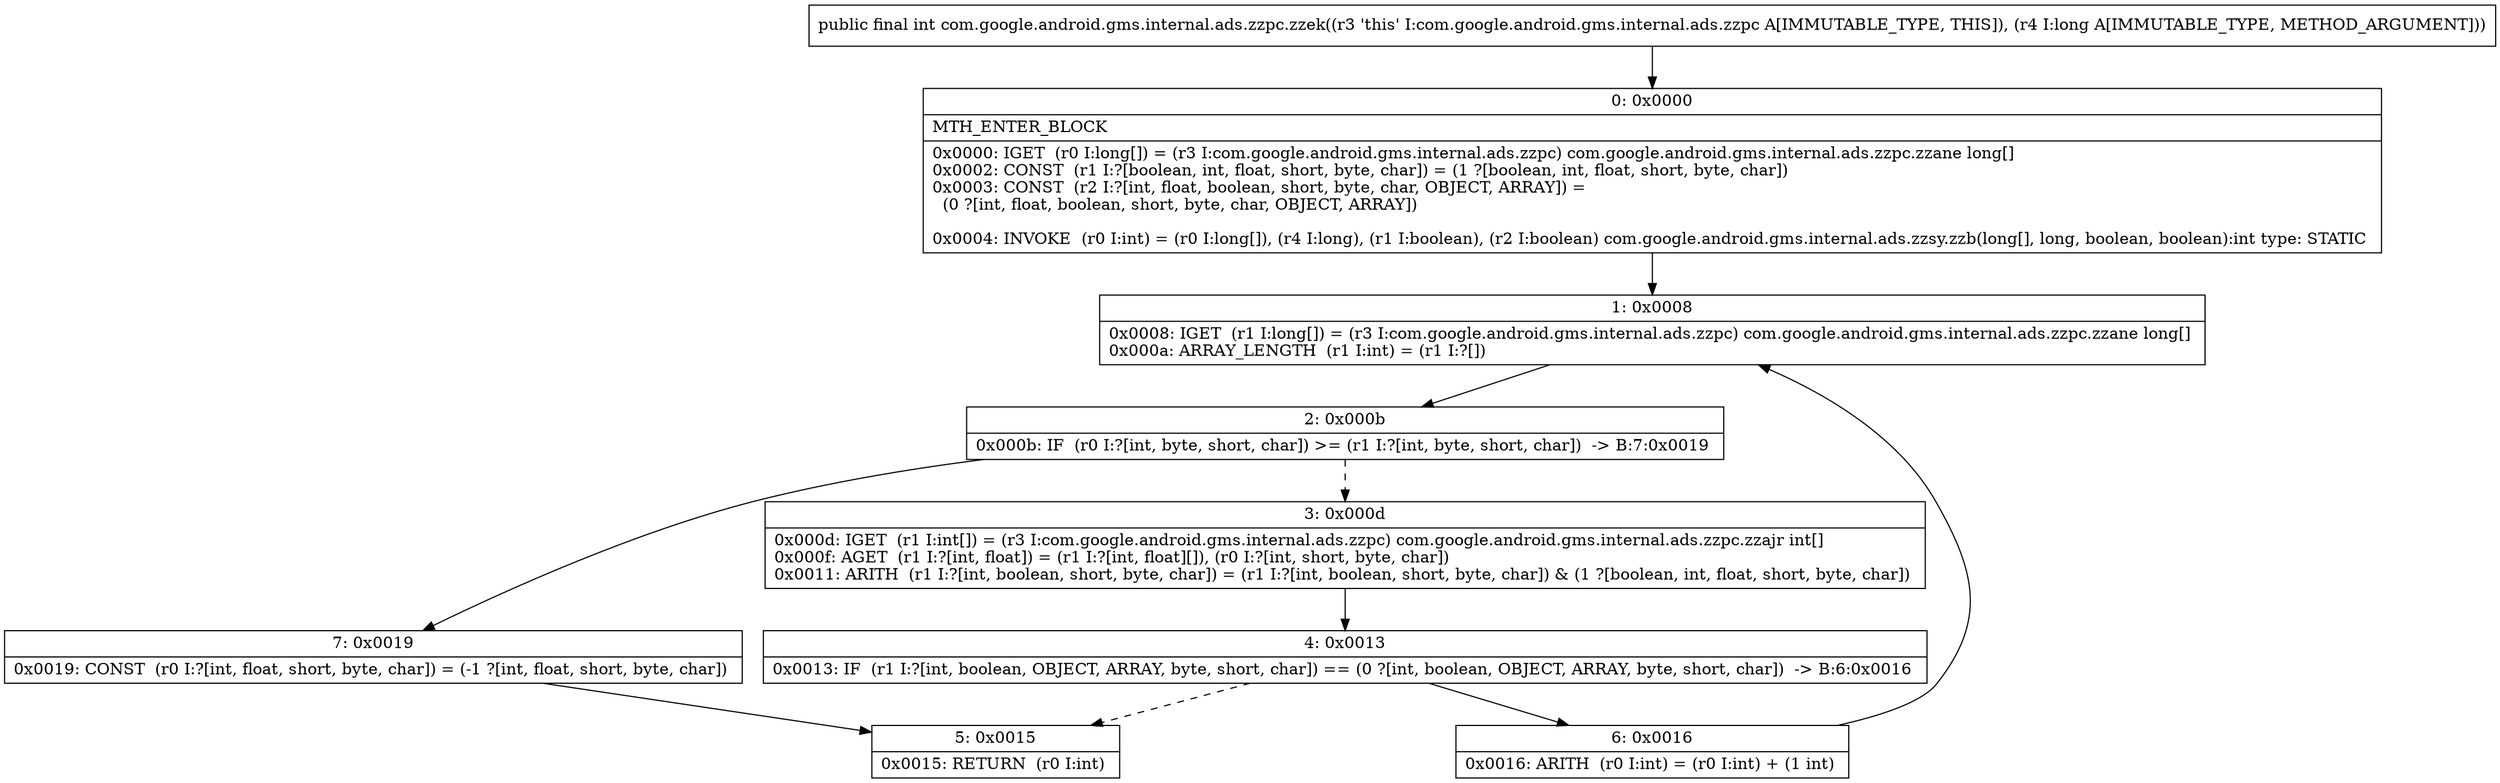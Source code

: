 digraph "CFG forcom.google.android.gms.internal.ads.zzpc.zzek(J)I" {
Node_0 [shape=record,label="{0\:\ 0x0000|MTH_ENTER_BLOCK\l|0x0000: IGET  (r0 I:long[]) = (r3 I:com.google.android.gms.internal.ads.zzpc) com.google.android.gms.internal.ads.zzpc.zzane long[] \l0x0002: CONST  (r1 I:?[boolean, int, float, short, byte, char]) = (1 ?[boolean, int, float, short, byte, char]) \l0x0003: CONST  (r2 I:?[int, float, boolean, short, byte, char, OBJECT, ARRAY]) = \l  (0 ?[int, float, boolean, short, byte, char, OBJECT, ARRAY])\l \l0x0004: INVOKE  (r0 I:int) = (r0 I:long[]), (r4 I:long), (r1 I:boolean), (r2 I:boolean) com.google.android.gms.internal.ads.zzsy.zzb(long[], long, boolean, boolean):int type: STATIC \l}"];
Node_1 [shape=record,label="{1\:\ 0x0008|0x0008: IGET  (r1 I:long[]) = (r3 I:com.google.android.gms.internal.ads.zzpc) com.google.android.gms.internal.ads.zzpc.zzane long[] \l0x000a: ARRAY_LENGTH  (r1 I:int) = (r1 I:?[]) \l}"];
Node_2 [shape=record,label="{2\:\ 0x000b|0x000b: IF  (r0 I:?[int, byte, short, char]) \>= (r1 I:?[int, byte, short, char])  \-\> B:7:0x0019 \l}"];
Node_3 [shape=record,label="{3\:\ 0x000d|0x000d: IGET  (r1 I:int[]) = (r3 I:com.google.android.gms.internal.ads.zzpc) com.google.android.gms.internal.ads.zzpc.zzajr int[] \l0x000f: AGET  (r1 I:?[int, float]) = (r1 I:?[int, float][]), (r0 I:?[int, short, byte, char]) \l0x0011: ARITH  (r1 I:?[int, boolean, short, byte, char]) = (r1 I:?[int, boolean, short, byte, char]) & (1 ?[boolean, int, float, short, byte, char]) \l}"];
Node_4 [shape=record,label="{4\:\ 0x0013|0x0013: IF  (r1 I:?[int, boolean, OBJECT, ARRAY, byte, short, char]) == (0 ?[int, boolean, OBJECT, ARRAY, byte, short, char])  \-\> B:6:0x0016 \l}"];
Node_5 [shape=record,label="{5\:\ 0x0015|0x0015: RETURN  (r0 I:int) \l}"];
Node_6 [shape=record,label="{6\:\ 0x0016|0x0016: ARITH  (r0 I:int) = (r0 I:int) + (1 int) \l}"];
Node_7 [shape=record,label="{7\:\ 0x0019|0x0019: CONST  (r0 I:?[int, float, short, byte, char]) = (\-1 ?[int, float, short, byte, char]) \l}"];
MethodNode[shape=record,label="{public final int com.google.android.gms.internal.ads.zzpc.zzek((r3 'this' I:com.google.android.gms.internal.ads.zzpc A[IMMUTABLE_TYPE, THIS]), (r4 I:long A[IMMUTABLE_TYPE, METHOD_ARGUMENT])) }"];
MethodNode -> Node_0;
Node_0 -> Node_1;
Node_1 -> Node_2;
Node_2 -> Node_3[style=dashed];
Node_2 -> Node_7;
Node_3 -> Node_4;
Node_4 -> Node_5[style=dashed];
Node_4 -> Node_6;
Node_6 -> Node_1;
Node_7 -> Node_5;
}

